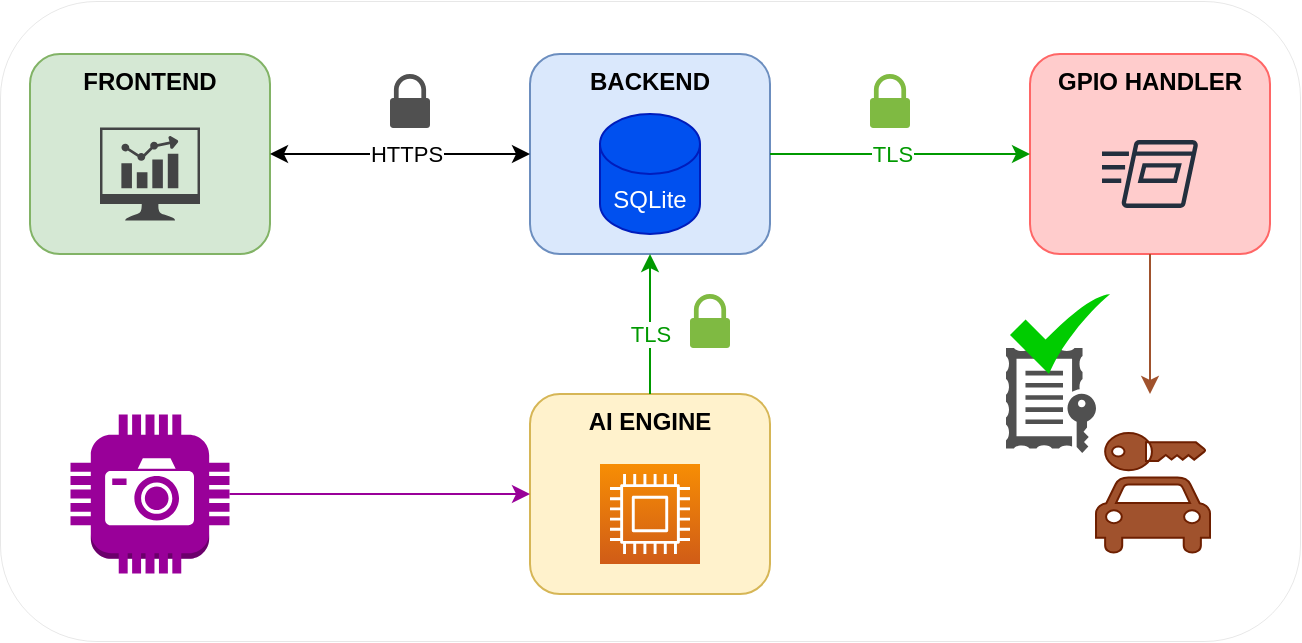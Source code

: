 <mxfile version="21.1.2" type="device">
  <diagram name="Page-1" id="ydQIBIhchUDAicF2i8lY">
    <mxGraphModel dx="1036" dy="606" grid="1" gridSize="10" guides="1" tooltips="1" connect="1" arrows="1" fold="1" page="1" pageScale="1" pageWidth="1100" pageHeight="850" math="0" shadow="0">
      <root>
        <mxCell id="0" />
        <mxCell id="1" parent="0" />
        <mxCell id="qcL3O1hc2YpJZBR4bYBd-49" value="" style="sketch=0;pointerEvents=1;shadow=0;dashed=0;html=1;strokeColor=none;fillColor=#505050;labelPosition=center;verticalLabelPosition=bottom;verticalAlign=top;outlineConnect=0;align=center;shape=mxgraph.office.concepts.license;" parent="1" vertex="1">
          <mxGeometry x="738" y="297" width="45" height="52.5" as="geometry" />
        </mxCell>
        <mxCell id="qcL3O1hc2YpJZBR4bYBd-6" value="&lt;b&gt;GPIO HANDLER&lt;/b&gt;" style="rounded=1;whiteSpace=wrap;html=1;verticalAlign=top;fillColor=#ffcccc;strokeColor=#FF6666;" parent="1" vertex="1">
          <mxGeometry x="750" y="150" width="120" height="100" as="geometry" />
        </mxCell>
        <mxCell id="qcL3O1hc2YpJZBR4bYBd-12" value="" style="group" parent="1" vertex="1" connectable="0">
          <mxGeometry x="250" y="150" width="120" height="100" as="geometry" />
        </mxCell>
        <mxCell id="qcL3O1hc2YpJZBR4bYBd-5" value="&lt;b&gt;FRONTEND&lt;/b&gt;" style="rounded=1;whiteSpace=wrap;html=1;verticalAlign=top;fillColor=#d5e8d4;strokeColor=#82b366;" parent="qcL3O1hc2YpJZBR4bYBd-12" vertex="1">
          <mxGeometry width="120" height="100" as="geometry" />
        </mxCell>
        <mxCell id="qcL3O1hc2YpJZBR4bYBd-11" value="" style="sketch=0;pointerEvents=1;shadow=0;dashed=0;html=1;strokeColor=none;fillColor=#434445;aspect=fixed;labelPosition=center;verticalLabelPosition=bottom;verticalAlign=top;align=center;outlineConnect=0;shape=mxgraph.vvd.nsx_dashboard;" parent="qcL3O1hc2YpJZBR4bYBd-12" vertex="1">
          <mxGeometry x="35" y="36.75" width="50" height="46.5" as="geometry" />
        </mxCell>
        <mxCell id="qcL3O1hc2YpJZBR4bYBd-13" value="" style="group" parent="1" vertex="1" connectable="0">
          <mxGeometry x="500" y="150" width="120" height="100" as="geometry" />
        </mxCell>
        <mxCell id="qcL3O1hc2YpJZBR4bYBd-3" value="&lt;b&gt;BACKEND&lt;/b&gt;" style="rounded=1;whiteSpace=wrap;html=1;verticalAlign=top;fillColor=#dae8fc;strokeColor=#6c8ebf;" parent="qcL3O1hc2YpJZBR4bYBd-13" vertex="1">
          <mxGeometry width="120" height="100" as="geometry" />
        </mxCell>
        <mxCell id="qcL3O1hc2YpJZBR4bYBd-4" value="SQLite" style="shape=cylinder3;whiteSpace=wrap;html=1;boundedLbl=1;backgroundOutline=1;size=15;fillColor=#0050ef;strokeColor=#001DBC;fontColor=#ffffff;" parent="qcL3O1hc2YpJZBR4bYBd-13" vertex="1">
          <mxGeometry x="35" y="30" width="50" height="60" as="geometry" />
        </mxCell>
        <mxCell id="qcL3O1hc2YpJZBR4bYBd-14" style="edgeStyle=orthogonalEdgeStyle;rounded=0;orthogonalLoop=1;jettySize=auto;html=1;entryX=0;entryY=0.5;entryDx=0;entryDy=0;startArrow=classic;startFill=1;" parent="1" source="qcL3O1hc2YpJZBR4bYBd-5" target="qcL3O1hc2YpJZBR4bYBd-3" edge="1">
          <mxGeometry relative="1" as="geometry" />
        </mxCell>
        <mxCell id="qcL3O1hc2YpJZBR4bYBd-18" value="HTTPS" style="edgeLabel;html=1;align=center;verticalAlign=middle;resizable=0;points=[];" parent="qcL3O1hc2YpJZBR4bYBd-14" vertex="1" connectable="0">
          <mxGeometry x="-0.145" y="-1" relative="1" as="geometry">
            <mxPoint x="12" y="-1" as="offset" />
          </mxGeometry>
        </mxCell>
        <mxCell id="qcL3O1hc2YpJZBR4bYBd-16" value="" style="sketch=0;pointerEvents=1;shadow=0;dashed=0;html=1;strokeColor=none;fillColor=#505050;labelPosition=center;verticalLabelPosition=bottom;verticalAlign=top;outlineConnect=0;align=center;shape=mxgraph.office.security.lock_protected;" parent="1" vertex="1">
          <mxGeometry x="430" y="160" width="20" height="27" as="geometry" />
        </mxCell>
        <mxCell id="qcL3O1hc2YpJZBR4bYBd-17" value="" style="group" parent="1" vertex="1" connectable="0">
          <mxGeometry x="500" y="320" width="120" height="100" as="geometry" />
        </mxCell>
        <mxCell id="qcL3O1hc2YpJZBR4bYBd-7" value="&lt;b&gt;AI ENGINE&lt;/b&gt;" style="rounded=1;whiteSpace=wrap;html=1;verticalAlign=top;fillColor=#fff2cc;strokeColor=#d6b656;" parent="qcL3O1hc2YpJZBR4bYBd-17" vertex="1">
          <mxGeometry width="120" height="100" as="geometry" />
        </mxCell>
        <mxCell id="qcL3O1hc2YpJZBR4bYBd-10" value="" style="sketch=0;points=[[0,0,0],[0.25,0,0],[0.5,0,0],[0.75,0,0],[1,0,0],[0,1,0],[0.25,1,0],[0.5,1,0],[0.75,1,0],[1,1,0],[0,0.25,0],[0,0.5,0],[0,0.75,0],[1,0.25,0],[1,0.5,0],[1,0.75,0]];outlineConnect=0;fontColor=#232F3E;gradientColor=#F78E04;gradientDirection=north;fillColor=#D05C17;strokeColor=#ffffff;dashed=0;verticalLabelPosition=bottom;verticalAlign=top;align=center;html=1;fontSize=12;fontStyle=0;aspect=fixed;shape=mxgraph.aws4.resourceIcon;resIcon=mxgraph.aws4.compute;" parent="qcL3O1hc2YpJZBR4bYBd-17" vertex="1">
          <mxGeometry x="35" y="35" width="50" height="50" as="geometry" />
        </mxCell>
        <mxCell id="qcL3O1hc2YpJZBR4bYBd-19" style="edgeStyle=orthogonalEdgeStyle;rounded=0;orthogonalLoop=1;jettySize=auto;html=1;entryX=0;entryY=0.5;entryDx=0;entryDy=0;strokeColor=#009900;" parent="1" source="qcL3O1hc2YpJZBR4bYBd-3" target="qcL3O1hc2YpJZBR4bYBd-6" edge="1">
          <mxGeometry relative="1" as="geometry" />
        </mxCell>
        <mxCell id="qcL3O1hc2YpJZBR4bYBd-22" value="TLS" style="edgeLabel;html=1;align=center;verticalAlign=middle;resizable=0;points=[];fontColor=#009900;" parent="qcL3O1hc2YpJZBR4bYBd-19" vertex="1" connectable="0">
          <mxGeometry x="-0.163" y="2" relative="1" as="geometry">
            <mxPoint x="6" y="2" as="offset" />
          </mxGeometry>
        </mxCell>
        <mxCell id="qcL3O1hc2YpJZBR4bYBd-20" value="" style="sketch=0;pointerEvents=1;shadow=0;dashed=0;html=1;strokeColor=none;labelPosition=center;verticalLabelPosition=bottom;verticalAlign=top;outlineConnect=0;align=center;shape=mxgraph.office.security.lock_protected;fillColor=#7FBA42;" parent="1" vertex="1">
          <mxGeometry x="580" y="270" width="20" height="27" as="geometry" />
        </mxCell>
        <mxCell id="qcL3O1hc2YpJZBR4bYBd-21" value="" style="edgeStyle=orthogonalEdgeStyle;rounded=0;orthogonalLoop=1;jettySize=auto;html=1;strokeColor=#009900;entryX=0.5;entryY=1;entryDx=0;entryDy=0;" parent="1" source="qcL3O1hc2YpJZBR4bYBd-7" target="qcL3O1hc2YpJZBR4bYBd-3" edge="1">
          <mxGeometry relative="1" as="geometry">
            <mxPoint x="600" y="270" as="targetPoint" />
          </mxGeometry>
        </mxCell>
        <mxCell id="qcL3O1hc2YpJZBR4bYBd-23" value="TLS" style="edgeLabel;html=1;align=center;verticalAlign=middle;resizable=0;points=[];fontColor=#009900;" parent="qcL3O1hc2YpJZBR4bYBd-21" vertex="1" connectable="0">
          <mxGeometry x="-0.22" y="3" relative="1" as="geometry">
            <mxPoint x="3" y="-3" as="offset" />
          </mxGeometry>
        </mxCell>
        <mxCell id="qcL3O1hc2YpJZBR4bYBd-24" value="" style="sketch=0;pointerEvents=1;shadow=0;dashed=0;html=1;strokeColor=none;labelPosition=center;verticalLabelPosition=bottom;verticalAlign=top;outlineConnect=0;align=center;shape=mxgraph.office.security.lock_protected;fillColor=#7FBA42;" parent="1" vertex="1">
          <mxGeometry x="670" y="160" width="20" height="27" as="geometry" />
        </mxCell>
        <mxCell id="qcL3O1hc2YpJZBR4bYBd-44" style="edgeStyle=orthogonalEdgeStyle;rounded=0;orthogonalLoop=1;jettySize=auto;html=1;entryX=0;entryY=0.5;entryDx=0;entryDy=0;strokeColor=#990099;" parent="1" source="qcL3O1hc2YpJZBR4bYBd-43" target="qcL3O1hc2YpJZBR4bYBd-7" edge="1">
          <mxGeometry relative="1" as="geometry" />
        </mxCell>
        <mxCell id="qcL3O1hc2YpJZBR4bYBd-43" value="" style="outlineConnect=0;dashed=0;verticalLabelPosition=bottom;verticalAlign=top;align=center;html=1;shape=mxgraph.aws3.camera;fillColor=#990099;fontColor=#ffffff;strokeColor=#432D57;" parent="1" vertex="1">
          <mxGeometry x="270.25" y="330.25" width="79.5" height="79.5" as="geometry" />
        </mxCell>
        <mxCell id="qcL3O1hc2YpJZBR4bYBd-45" value="" style="sketch=0;outlineConnect=0;fontColor=#232F3E;gradientColor=none;strokeColor=#232F3E;fillColor=none;dashed=0;verticalLabelPosition=bottom;verticalAlign=top;align=center;html=1;fontSize=12;fontStyle=0;aspect=fixed;shape=mxgraph.aws4.resourceIcon;resIcon=mxgraph.aws4.run_command;" parent="1" vertex="1">
          <mxGeometry x="780" y="180" width="60" height="60" as="geometry" />
        </mxCell>
        <mxCell id="qcL3O1hc2YpJZBR4bYBd-46" style="edgeStyle=orthogonalEdgeStyle;rounded=0;orthogonalLoop=1;jettySize=auto;html=1;strokeColor=#A0522D;exitX=0.5;exitY=1;exitDx=0;exitDy=0;" parent="1" source="qcL3O1hc2YpJZBR4bYBd-6" edge="1">
          <mxGeometry relative="1" as="geometry">
            <mxPoint x="360" y="380" as="sourcePoint" />
            <mxPoint x="810" y="320" as="targetPoint" />
          </mxGeometry>
        </mxCell>
        <mxCell id="qcL3O1hc2YpJZBR4bYBd-47" value="" style="shape=mxgraph.signs.travel.car_rental;html=1;pointerEvents=1;verticalLabelPosition=bottom;verticalAlign=top;align=center;fillColor=#a0522d;fontColor=#ffffff;strokeColor=#6D1F00;" parent="1" vertex="1">
          <mxGeometry x="783" y="339.5" width="57" height="61" as="geometry" />
        </mxCell>
        <mxCell id="qcL3O1hc2YpJZBR4bYBd-48" value="" style="sketch=0;html=1;aspect=fixed;strokeColor=none;shadow=0;align=center;fillColor=#00CC00;verticalAlign=top;labelPosition=center;verticalLabelPosition=bottom;shape=mxgraph.gcp2.check" parent="1" vertex="1">
          <mxGeometry x="740" y="270" width="50.01" height="40" as="geometry" />
        </mxCell>
        <mxCell id="Dr8YwXXPH87gvuflVRi8-1" value="" style="rounded=1;whiteSpace=wrap;html=1;fillColor=none;strokeWidth=0;" vertex="1" parent="1">
          <mxGeometry x="235" y="123.5" width="650" height="320" as="geometry" />
        </mxCell>
      </root>
    </mxGraphModel>
  </diagram>
</mxfile>
